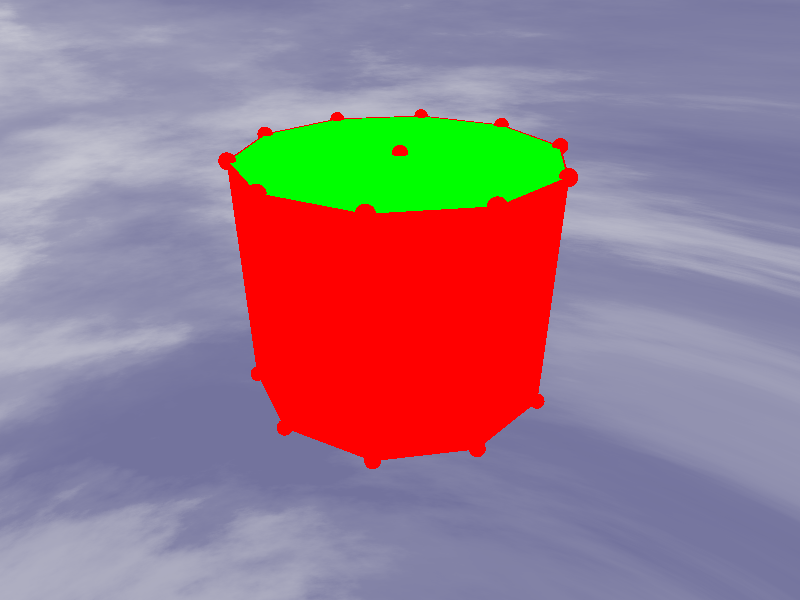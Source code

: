 #version 3.6;
global_settings{ assumed_gamma 1.3 max_trace_level 5}
#include "math.inc"
#include "colors.inc"
#include "functions.inc"
#include "logo.inc"
#include "skies.inc"

sky_sphere {
    S_Cloud5
    rotate <90,0.051, 1>
}

camera { 
    location  <50,50,50>
    right     <-image_width/image_height,0,0> // keep propotions with any aspect ratio   
    sky <0,0,1>
    look_at   <0,0,10>
    }

light_source {<-140,200, 300> rgb <1.0, 1.0, 0.95>*1.5}
light_source {< 140,200,-300> rgb <0.9, 0.9, 1.00>*0.9 shadowless}

#declare r1 = seed(0);
#declare nb_point = 10;
#declare tableau = array[2*nb_point];
#declare rCyl = 20;
#declare dimPt = 30;
#declare point = 0;
#for (i, 0, nb_point - 1)
    #declare point = (2*pi*i)/nb_point;
    #declare tableau[i] = <rCyl*cos(point), rCyl*sin(point), 0>;
    #declare tableau[i+nb_point] = <rCyl*cos(point), rCyl*sin(point), dimPt>;
    sphere{
        tableau[i] 1
        pigment {color rgbt<1,0,0,0>}
    }
    sphere{
        tableau[i+nb_point] 1
        pigment {color rgbt<1,0,0,0>}
    }
    cylinder{
        <tableau[i].x, tableau[i].y, tableau[i].z>, <tableau[i+nb_point].x, tableau[i+nb_point].y, tableau[i+nb_point].z>, 0.1
        pigment {color rgbt<1,0,0,0>}    
    }
    sphere{
        <0,0,0> 1
        pigment {color rgbt<1,0,0,0>}
    }
    sphere{
        <0,0,dimPt> 1
        pigment {color rgbt<1,0,0,0>}
    }
      
#end
    
#for (i, 0, nb_point - 1)       
    cylinder{
        <tableau[i].x, tableau[i].y, tableau[i].z>, <tableau[mod(i+1, nb_point)].x, tableau[mod(i+1, nb_point)].y, tableau[mod(i+1, nb_point)].z>, 0.1
        pigment {color rgbt<1,0,0,0>}    
    }
    cylinder{
        <tableau[i+nb_point].x, tableau[i+nb_point].y, tableau[i+nb_point].z>, <tableau[nb_point + mod(i+1, nb_point)].x, tableau[nb_point + mod(i+1, nb_point)].y, tableau[nb_point + mod(i+1, nb_point)].z>, 0.1
        pigment {color rgbt<1,0,0,0>}    
    }    
    polygon{
        3, tableau[mod(i+1, nb_point)], tableau[i], <0,0,0>
        pigment {color rgbt<0,1,0,0.8>}    
    } 
    polygon{
        3, tableau[nb_point + mod(i+1, nb_point)], tableau[nb_point+i], <0,0,dimPt>
        pigment {color rgbt<0,1,0,0.8>}    
    }           
#end
    
#for (i, 0, nb_point - 1)   
    polygon{
        4, tableau[i], tableau[i+nb_point], tableau[nb_point + mod(i+1, nb_point)], tableau[mod(i+1, nb_point)]
        pigment {color rgbt<1,0,0,0.8>}
    }    
#end
                                                            